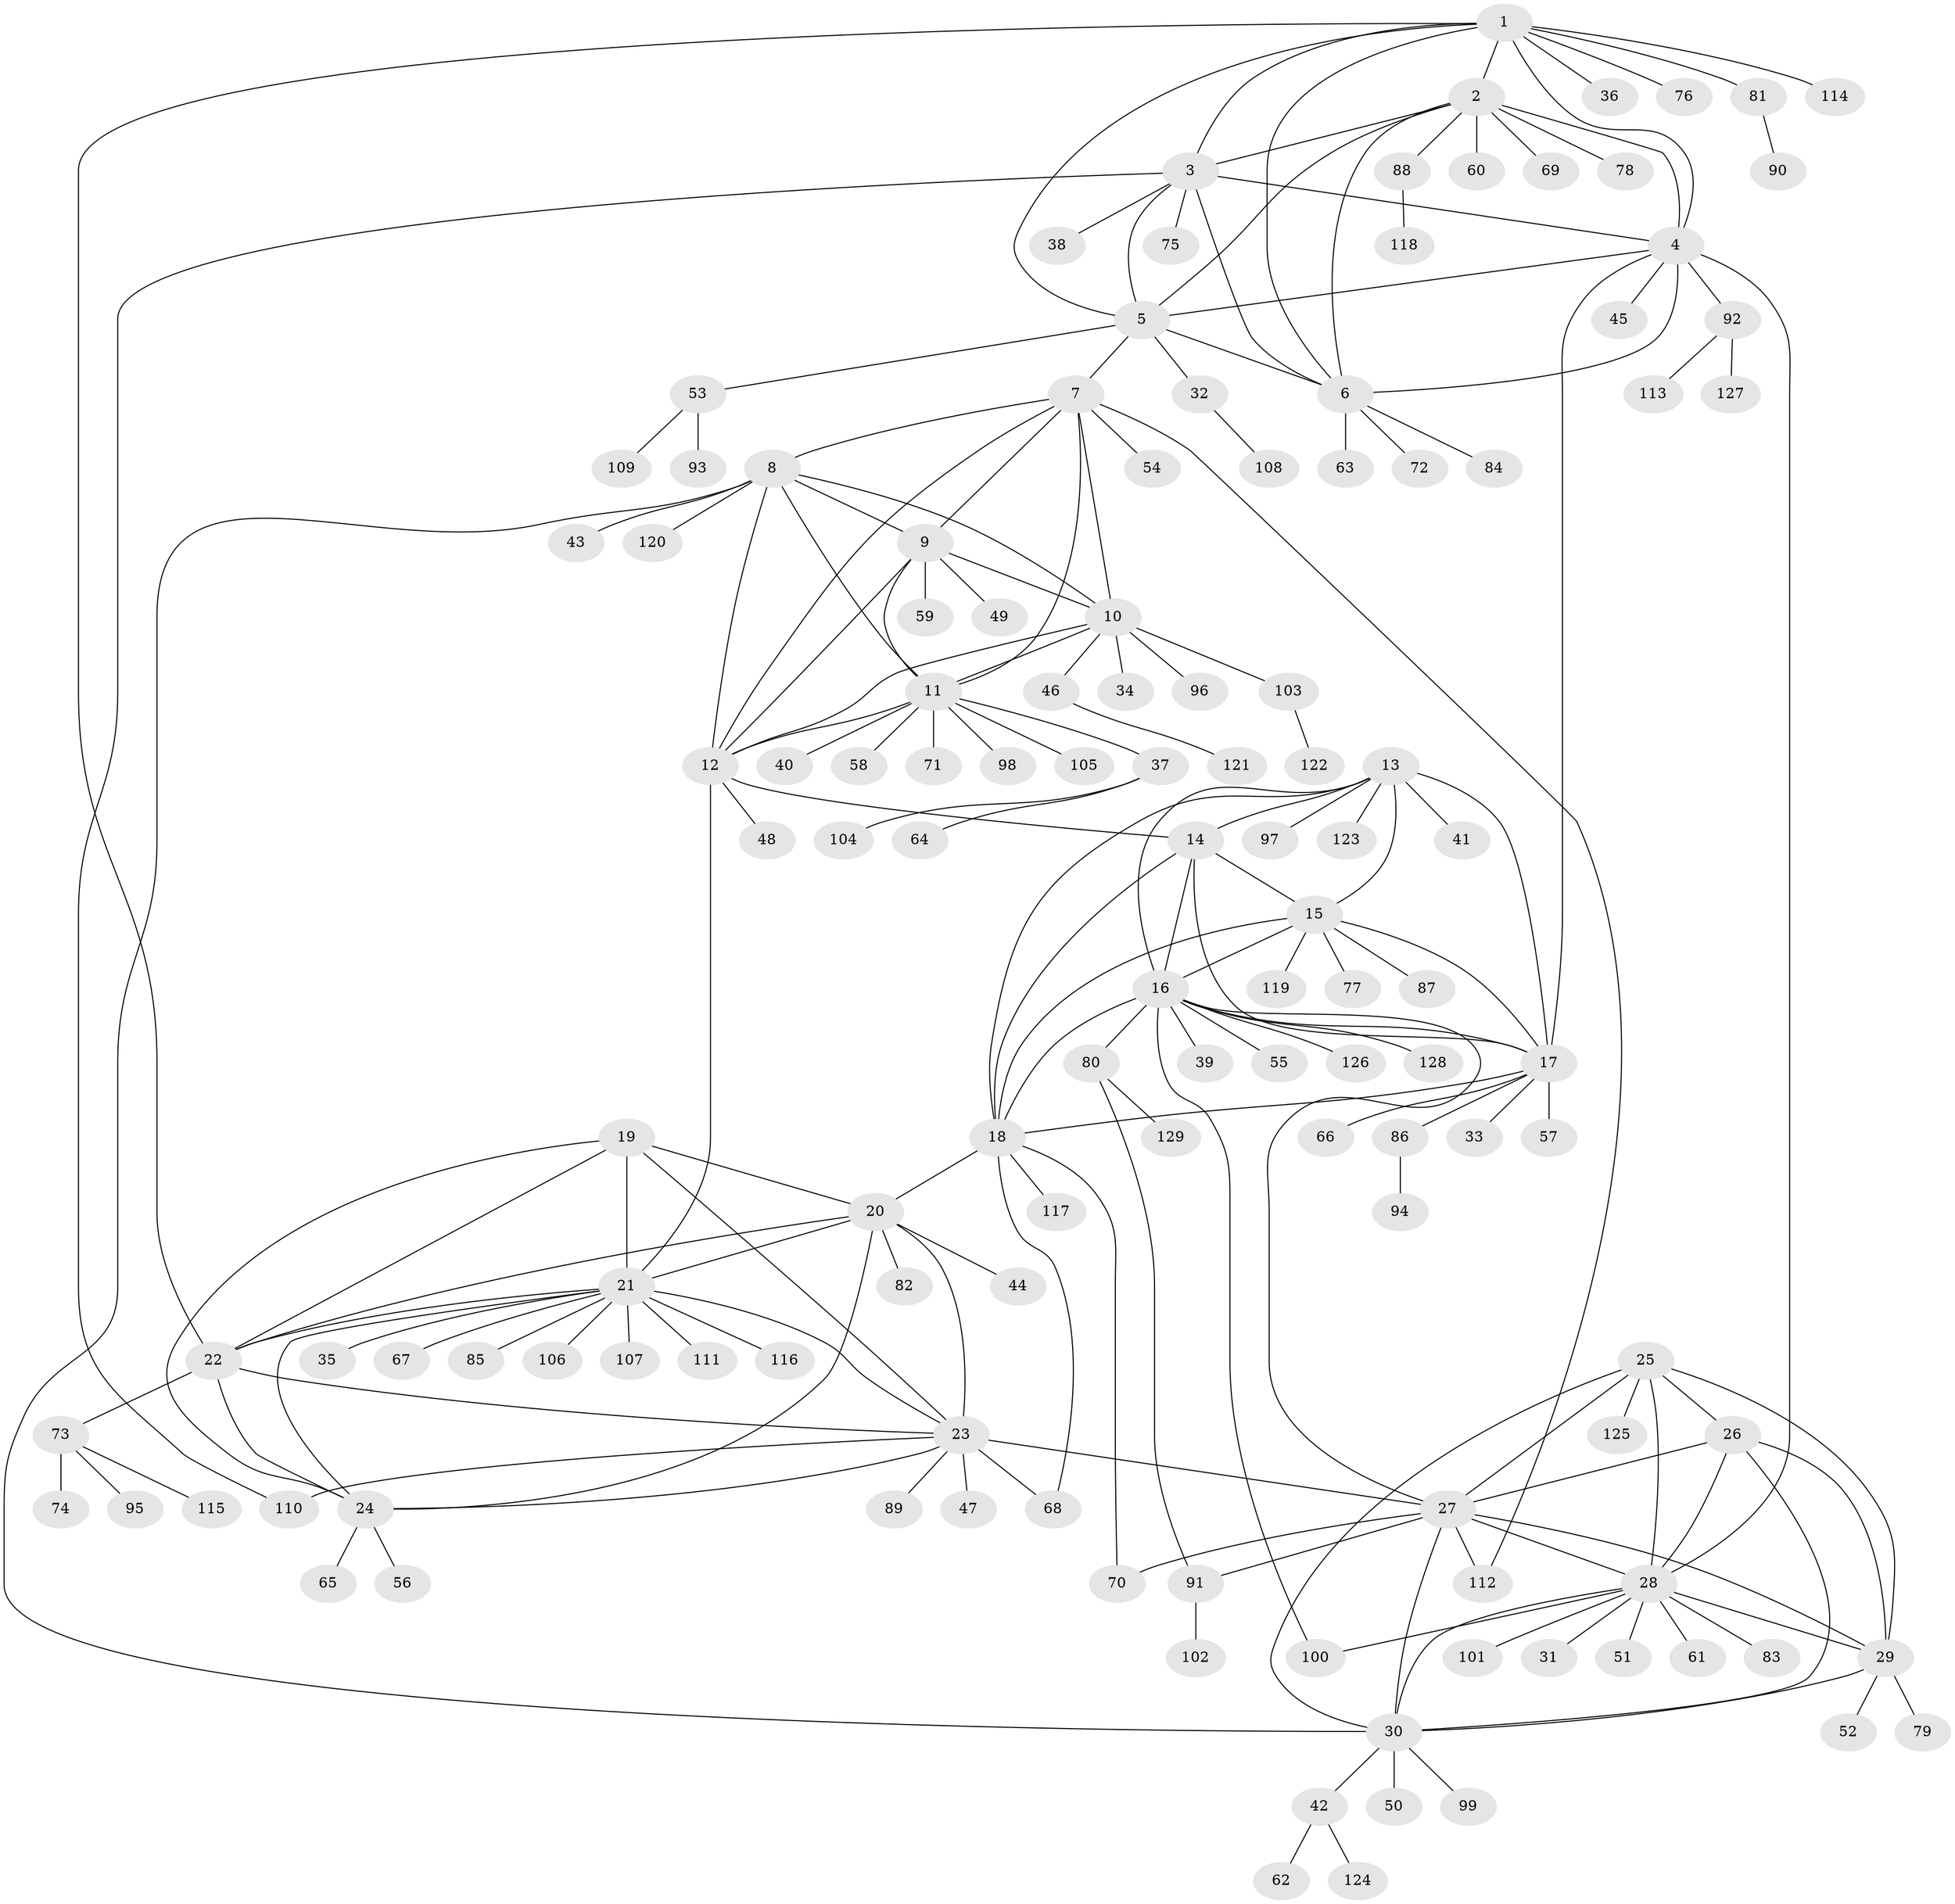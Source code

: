 // coarse degree distribution, {8: 0.038834951456310676, 12: 0.019417475728155338, 6: 0.038834951456310676, 7: 0.02912621359223301, 10: 0.02912621359223301, 9: 0.009708737864077669, 4: 0.009708737864077669, 5: 0.019417475728155338, 15: 0.009708737864077669, 3: 0.038834951456310676, 1: 0.6504854368932039, 2: 0.10679611650485436}
// Generated by graph-tools (version 1.1) at 2025/24/03/03/25 07:24:10]
// undirected, 129 vertices, 190 edges
graph export_dot {
graph [start="1"]
  node [color=gray90,style=filled];
  1;
  2;
  3;
  4;
  5;
  6;
  7;
  8;
  9;
  10;
  11;
  12;
  13;
  14;
  15;
  16;
  17;
  18;
  19;
  20;
  21;
  22;
  23;
  24;
  25;
  26;
  27;
  28;
  29;
  30;
  31;
  32;
  33;
  34;
  35;
  36;
  37;
  38;
  39;
  40;
  41;
  42;
  43;
  44;
  45;
  46;
  47;
  48;
  49;
  50;
  51;
  52;
  53;
  54;
  55;
  56;
  57;
  58;
  59;
  60;
  61;
  62;
  63;
  64;
  65;
  66;
  67;
  68;
  69;
  70;
  71;
  72;
  73;
  74;
  75;
  76;
  77;
  78;
  79;
  80;
  81;
  82;
  83;
  84;
  85;
  86;
  87;
  88;
  89;
  90;
  91;
  92;
  93;
  94;
  95;
  96;
  97;
  98;
  99;
  100;
  101;
  102;
  103;
  104;
  105;
  106;
  107;
  108;
  109;
  110;
  111;
  112;
  113;
  114;
  115;
  116;
  117;
  118;
  119;
  120;
  121;
  122;
  123;
  124;
  125;
  126;
  127;
  128;
  129;
  1 -- 2;
  1 -- 3;
  1 -- 4;
  1 -- 5;
  1 -- 6;
  1 -- 22;
  1 -- 36;
  1 -- 76;
  1 -- 81;
  1 -- 114;
  2 -- 3;
  2 -- 4;
  2 -- 5;
  2 -- 6;
  2 -- 60;
  2 -- 69;
  2 -- 78;
  2 -- 88;
  3 -- 4;
  3 -- 5;
  3 -- 6;
  3 -- 38;
  3 -- 75;
  3 -- 110;
  4 -- 5;
  4 -- 6;
  4 -- 17;
  4 -- 28;
  4 -- 45;
  4 -- 92;
  5 -- 6;
  5 -- 7;
  5 -- 32;
  5 -- 53;
  6 -- 63;
  6 -- 72;
  6 -- 84;
  7 -- 8;
  7 -- 9;
  7 -- 10;
  7 -- 11;
  7 -- 12;
  7 -- 54;
  7 -- 112;
  8 -- 9;
  8 -- 10;
  8 -- 11;
  8 -- 12;
  8 -- 30;
  8 -- 43;
  8 -- 120;
  9 -- 10;
  9 -- 11;
  9 -- 12;
  9 -- 49;
  9 -- 59;
  10 -- 11;
  10 -- 12;
  10 -- 34;
  10 -- 46;
  10 -- 96;
  10 -- 103;
  11 -- 12;
  11 -- 37;
  11 -- 40;
  11 -- 58;
  11 -- 71;
  11 -- 98;
  11 -- 105;
  12 -- 14;
  12 -- 21;
  12 -- 48;
  13 -- 14;
  13 -- 15;
  13 -- 16;
  13 -- 17;
  13 -- 18;
  13 -- 41;
  13 -- 97;
  13 -- 123;
  14 -- 15;
  14 -- 16;
  14 -- 17;
  14 -- 18;
  15 -- 16;
  15 -- 17;
  15 -- 18;
  15 -- 77;
  15 -- 87;
  15 -- 119;
  16 -- 17;
  16 -- 18;
  16 -- 27;
  16 -- 39;
  16 -- 55;
  16 -- 80;
  16 -- 100;
  16 -- 126;
  16 -- 128;
  17 -- 18;
  17 -- 33;
  17 -- 57;
  17 -- 66;
  17 -- 86;
  18 -- 20;
  18 -- 68;
  18 -- 70;
  18 -- 117;
  19 -- 20;
  19 -- 21;
  19 -- 22;
  19 -- 23;
  19 -- 24;
  20 -- 21;
  20 -- 22;
  20 -- 23;
  20 -- 24;
  20 -- 44;
  20 -- 82;
  21 -- 22;
  21 -- 23;
  21 -- 24;
  21 -- 35;
  21 -- 67;
  21 -- 85;
  21 -- 106;
  21 -- 107;
  21 -- 111;
  21 -- 116;
  22 -- 23;
  22 -- 24;
  22 -- 73;
  23 -- 24;
  23 -- 27;
  23 -- 47;
  23 -- 68;
  23 -- 89;
  23 -- 110;
  24 -- 56;
  24 -- 65;
  25 -- 26;
  25 -- 27;
  25 -- 28;
  25 -- 29;
  25 -- 30;
  25 -- 125;
  26 -- 27;
  26 -- 28;
  26 -- 29;
  26 -- 30;
  27 -- 28;
  27 -- 29;
  27 -- 30;
  27 -- 70;
  27 -- 91;
  27 -- 112;
  28 -- 29;
  28 -- 30;
  28 -- 31;
  28 -- 51;
  28 -- 61;
  28 -- 83;
  28 -- 100;
  28 -- 101;
  29 -- 30;
  29 -- 52;
  29 -- 79;
  30 -- 42;
  30 -- 50;
  30 -- 99;
  32 -- 108;
  37 -- 64;
  37 -- 104;
  42 -- 62;
  42 -- 124;
  46 -- 121;
  53 -- 93;
  53 -- 109;
  73 -- 74;
  73 -- 95;
  73 -- 115;
  80 -- 91;
  80 -- 129;
  81 -- 90;
  86 -- 94;
  88 -- 118;
  91 -- 102;
  92 -- 113;
  92 -- 127;
  103 -- 122;
}
